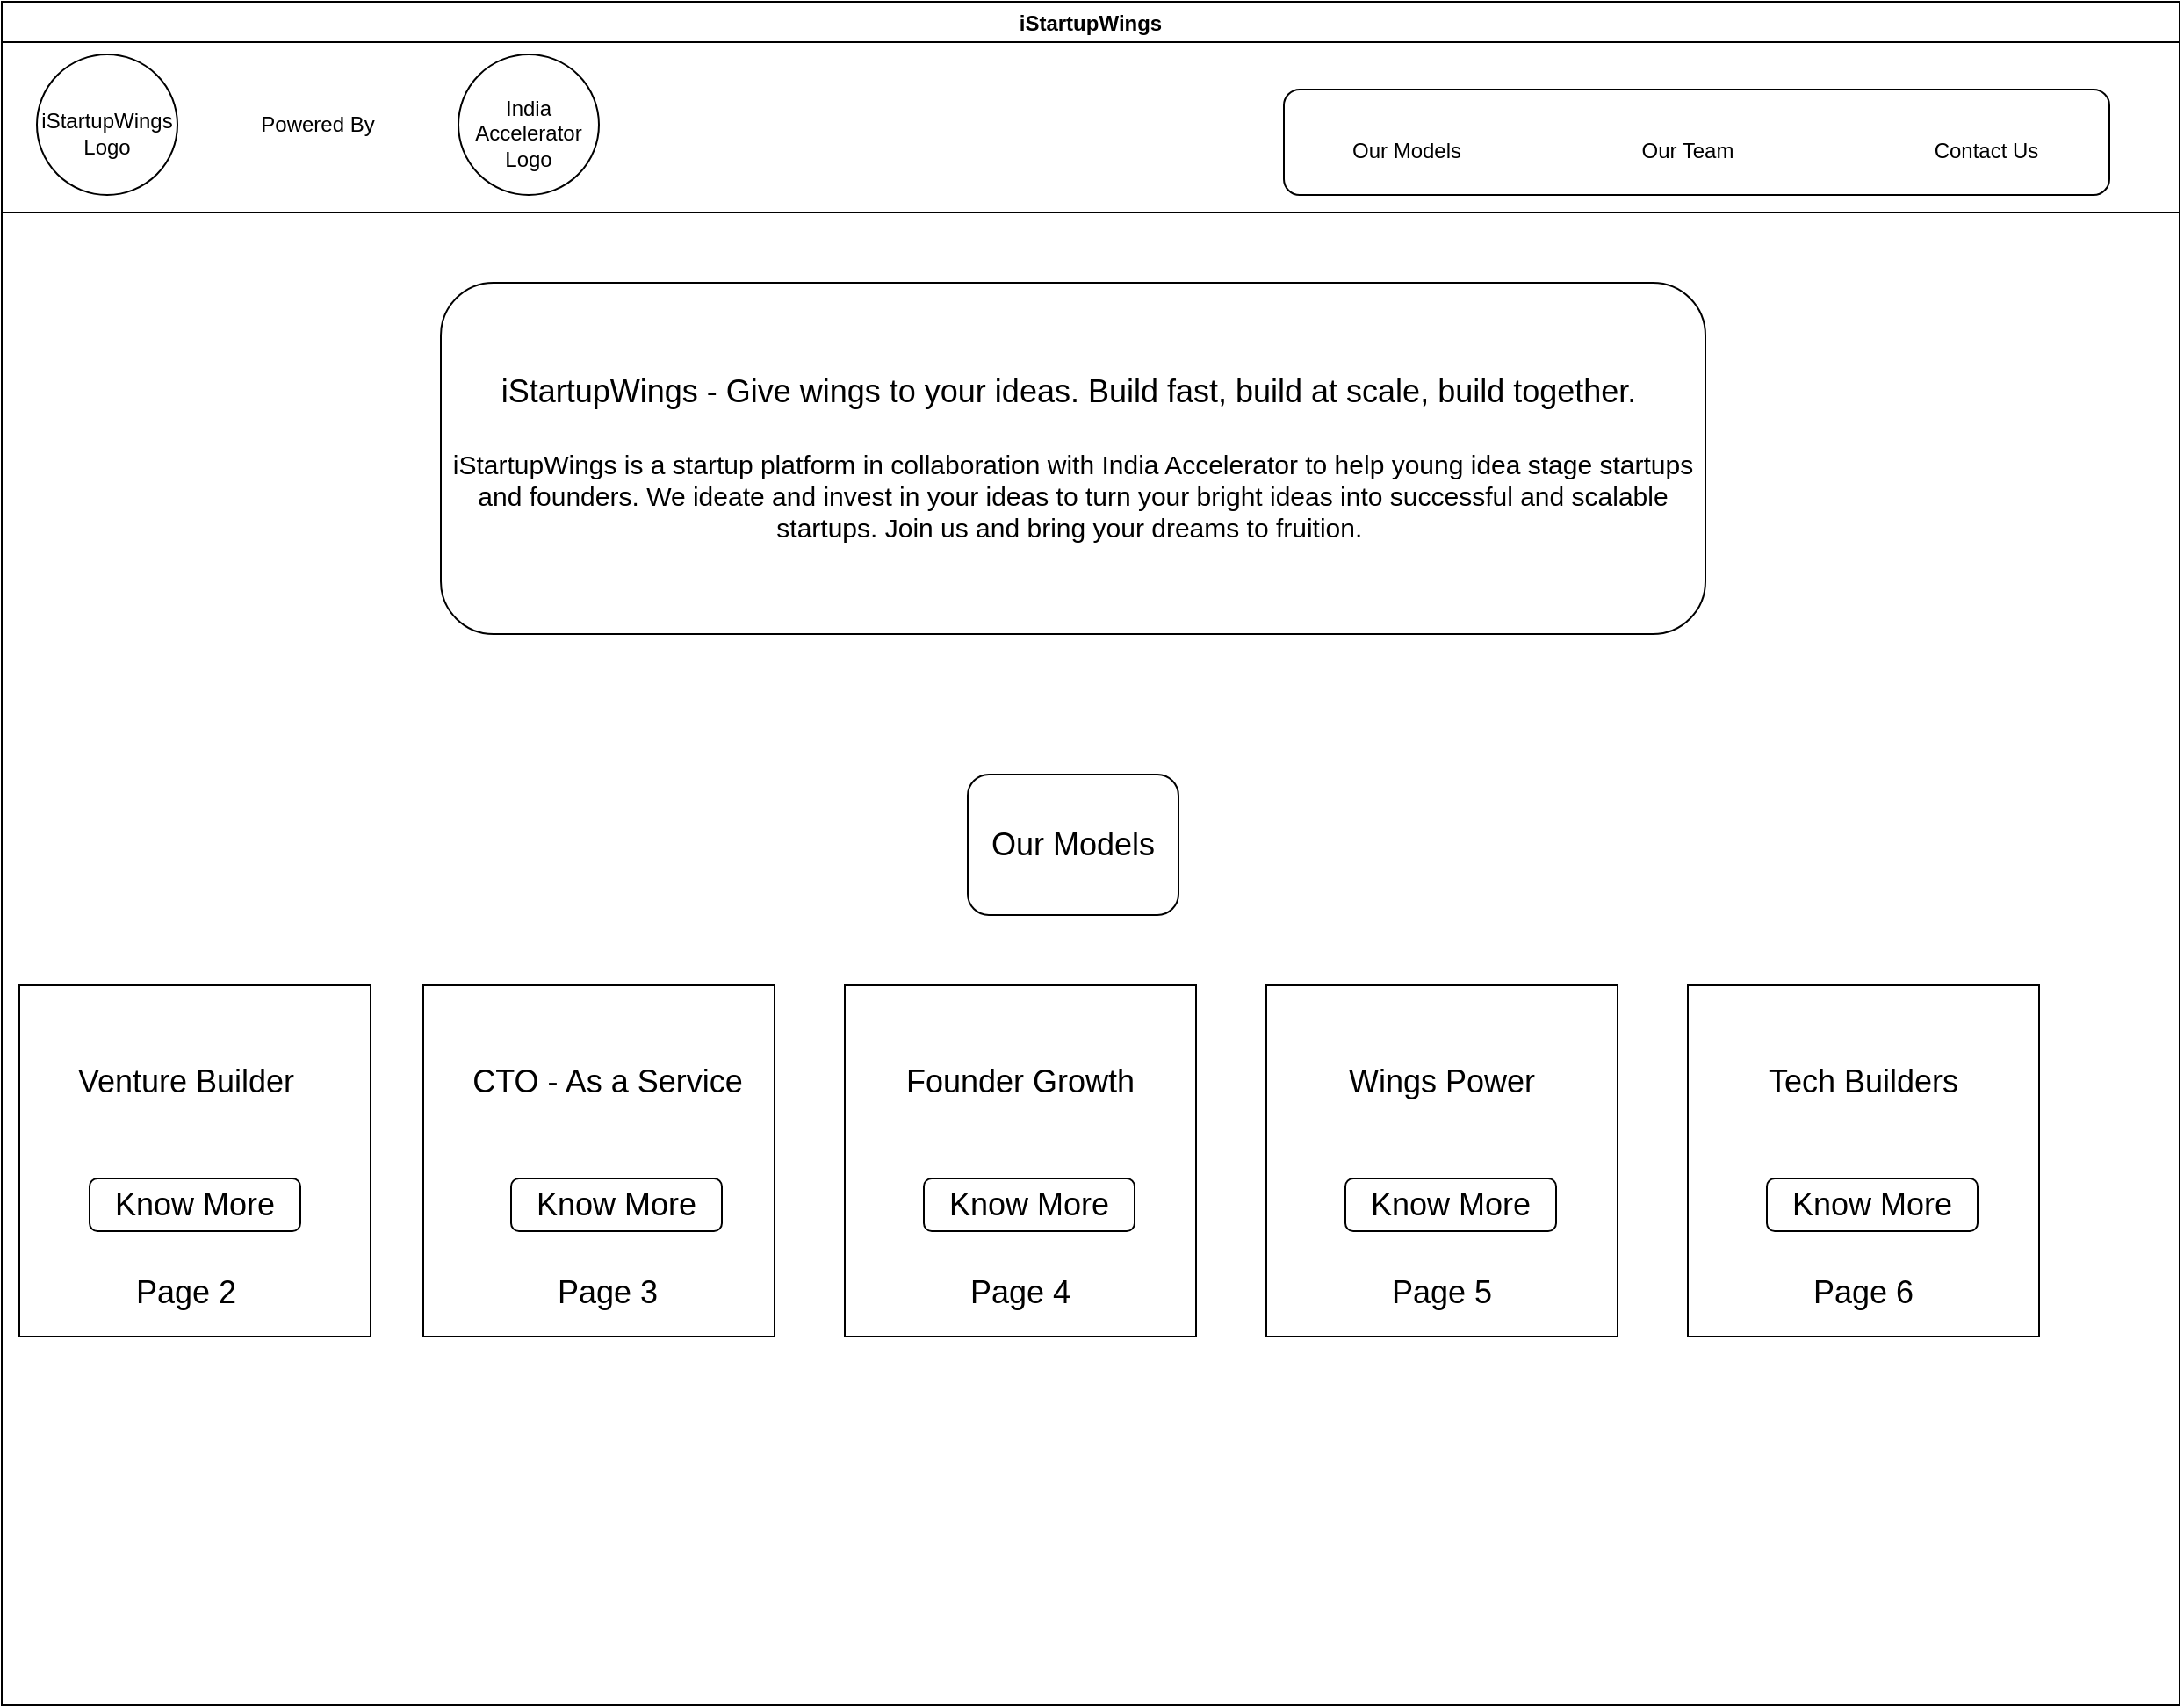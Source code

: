 <mxfile version="16.2.7" type="github" pages="6">
  <diagram id="rbAwEeXNuUjx4V6ViA0t" name="Home Page">
    <mxGraphModel dx="946" dy="646" grid="1" gridSize="10" guides="1" tooltips="1" connect="1" arrows="1" fold="1" page="1" pageScale="1" pageWidth="3300" pageHeight="4681" background="#FFFFFF" math="0" shadow="0">
      <root>
        <mxCell id="0" />
        <mxCell id="1" parent="0" />
        <mxCell id="JtJ2rN92n4heIr2tVQup-1" value="iStartupWings" style="swimlane;" vertex="1" parent="1">
          <mxGeometry x="400" y="160" width="1240" height="970" as="geometry" />
        </mxCell>
        <mxCell id="JtJ2rN92n4heIr2tVQup-4" value="" style="ellipse;whiteSpace=wrap;html=1;aspect=fixed;" vertex="1" parent="JtJ2rN92n4heIr2tVQup-1">
          <mxGeometry x="20" y="30" width="80" height="80" as="geometry" />
        </mxCell>
        <mxCell id="JtJ2rN92n4heIr2tVQup-5" value="iStartupWings Logo" style="text;html=1;strokeColor=none;fillColor=none;align=center;verticalAlign=middle;whiteSpace=wrap;rounded=0;" vertex="1" parent="JtJ2rN92n4heIr2tVQup-1">
          <mxGeometry x="30" y="60" width="60" height="30" as="geometry" />
        </mxCell>
        <mxCell id="JtJ2rN92n4heIr2tVQup-6" value="Powered By" style="text;html=1;strokeColor=none;fillColor=none;align=center;verticalAlign=middle;whiteSpace=wrap;rounded=0;" vertex="1" parent="JtJ2rN92n4heIr2tVQup-1">
          <mxGeometry x="130" y="55" width="100" height="30" as="geometry" />
        </mxCell>
        <mxCell id="JtJ2rN92n4heIr2tVQup-7" value="" style="ellipse;whiteSpace=wrap;html=1;aspect=fixed;" vertex="1" parent="JtJ2rN92n4heIr2tVQup-1">
          <mxGeometry x="260" y="30" width="80" height="80" as="geometry" />
        </mxCell>
        <mxCell id="JtJ2rN92n4heIr2tVQup-8" value="India Accelerator Logo" style="text;html=1;strokeColor=none;fillColor=none;align=center;verticalAlign=middle;whiteSpace=wrap;rounded=0;" vertex="1" parent="JtJ2rN92n4heIr2tVQup-1">
          <mxGeometry x="270" y="60" width="60" height="30" as="geometry" />
        </mxCell>
        <mxCell id="JtJ2rN92n4heIr2tVQup-9" value="" style="rounded=1;whiteSpace=wrap;html=1;" vertex="1" parent="JtJ2rN92n4heIr2tVQup-1">
          <mxGeometry x="730" y="50" width="470" height="60" as="geometry" />
        </mxCell>
        <mxCell id="JtJ2rN92n4heIr2tVQup-10" value="Our Models" style="text;html=1;strokeColor=none;fillColor=none;align=center;verticalAlign=middle;whiteSpace=wrap;rounded=0;" vertex="1" parent="JtJ2rN92n4heIr2tVQup-1">
          <mxGeometry x="750" y="70" width="100" height="30" as="geometry" />
        </mxCell>
        <mxCell id="JtJ2rN92n4heIr2tVQup-11" value="Our Team" style="text;html=1;strokeColor=none;fillColor=none;align=center;verticalAlign=middle;whiteSpace=wrap;rounded=0;" vertex="1" parent="JtJ2rN92n4heIr2tVQup-1">
          <mxGeometry x="910" y="70" width="100" height="30" as="geometry" />
        </mxCell>
        <mxCell id="JtJ2rN92n4heIr2tVQup-12" value="Contact Us" style="text;html=1;strokeColor=none;fillColor=none;align=center;verticalAlign=middle;whiteSpace=wrap;rounded=0;" vertex="1" parent="JtJ2rN92n4heIr2tVQup-1">
          <mxGeometry x="1080" y="70" width="100" height="30" as="geometry" />
        </mxCell>
        <mxCell id="JtJ2rN92n4heIr2tVQup-13" value="&lt;div style=&quot;font-size: 18px&quot;&gt;&lt;font style=&quot;font-size: 18px&quot;&gt;iStartupWings - Give wings to your ideas. Build fast, build at scale, build together.&amp;nbsp;&lt;/font&gt;&lt;/div&gt;&lt;div style=&quot;font-size: 18px&quot;&gt;&lt;font style=&quot;font-size: 18px&quot;&gt;&lt;br&gt;&lt;/font&gt;&lt;/div&gt;&lt;div style=&quot;font-size: 15px&quot;&gt;&lt;font style=&quot;font-size: 15px&quot;&gt;iStartupWings is a startup platform in collaboration with India Accelerator to help young idea stage startups and founders. We ideate and invest in your ideas to turn your bright ideas into successful and scalable startups. Join us and bring your dreams to fruition.&amp;nbsp;&lt;/font&gt;&lt;/div&gt;" style="rounded=1;whiteSpace=wrap;html=1;" vertex="1" parent="JtJ2rN92n4heIr2tVQup-1">
          <mxGeometry x="250" y="160" width="720" height="200" as="geometry" />
        </mxCell>
        <mxCell id="JtJ2rN92n4heIr2tVQup-14" value="Our Models" style="rounded=1;whiteSpace=wrap;html=1;fontSize=18;" vertex="1" parent="JtJ2rN92n4heIr2tVQup-1">
          <mxGeometry x="550" y="440" width="120" height="80" as="geometry" />
        </mxCell>
        <mxCell id="JtJ2rN92n4heIr2tVQup-15" value="" style="whiteSpace=wrap;html=1;aspect=fixed;fontSize=18;" vertex="1" parent="JtJ2rN92n4heIr2tVQup-1">
          <mxGeometry x="10" y="560" width="200" height="200" as="geometry" />
        </mxCell>
        <mxCell id="JtJ2rN92n4heIr2tVQup-16" value="" style="whiteSpace=wrap;html=1;aspect=fixed;fontSize=18;" vertex="1" parent="JtJ2rN92n4heIr2tVQup-1">
          <mxGeometry x="240" y="560" width="200" height="200" as="geometry" />
        </mxCell>
        <mxCell id="JtJ2rN92n4heIr2tVQup-17" value="" style="whiteSpace=wrap;html=1;aspect=fixed;fontSize=18;" vertex="1" parent="JtJ2rN92n4heIr2tVQup-1">
          <mxGeometry x="480" y="560" width="200" height="200" as="geometry" />
        </mxCell>
        <mxCell id="JtJ2rN92n4heIr2tVQup-18" value="" style="whiteSpace=wrap;html=1;aspect=fixed;fontSize=18;" vertex="1" parent="JtJ2rN92n4heIr2tVQup-1">
          <mxGeometry x="720" y="560" width="200" height="200" as="geometry" />
        </mxCell>
        <mxCell id="JtJ2rN92n4heIr2tVQup-19" value="" style="whiteSpace=wrap;html=1;aspect=fixed;fontSize=18;" vertex="1" parent="JtJ2rN92n4heIr2tVQup-1">
          <mxGeometry x="960" y="560" width="200" height="200" as="geometry" />
        </mxCell>
        <mxCell id="JtJ2rN92n4heIr2tVQup-20" value="Venture Builder" style="text;html=1;strokeColor=none;fillColor=none;align=center;verticalAlign=middle;whiteSpace=wrap;rounded=0;fontSize=18;" vertex="1" parent="JtJ2rN92n4heIr2tVQup-1">
          <mxGeometry x="20" y="600" width="170" height="30" as="geometry" />
        </mxCell>
        <mxCell id="JtJ2rN92n4heIr2tVQup-21" value="Know More" style="rounded=1;whiteSpace=wrap;html=1;fontSize=18;" vertex="1" parent="JtJ2rN92n4heIr2tVQup-1">
          <mxGeometry x="50" y="670" width="120" height="30" as="geometry" />
        </mxCell>
        <mxCell id="JtJ2rN92n4heIr2tVQup-22" value="Page 2" style="text;html=1;strokeColor=none;fillColor=none;align=center;verticalAlign=middle;whiteSpace=wrap;rounded=0;fontSize=18;" vertex="1" parent="JtJ2rN92n4heIr2tVQup-1">
          <mxGeometry x="70" y="720" width="70" height="30" as="geometry" />
        </mxCell>
        <mxCell id="JtJ2rN92n4heIr2tVQup-23" value="CTO - As a Service" style="text;html=1;strokeColor=none;fillColor=none;align=center;verticalAlign=middle;whiteSpace=wrap;rounded=0;fontSize=18;" vertex="1" parent="JtJ2rN92n4heIr2tVQup-1">
          <mxGeometry x="260" y="600" width="170" height="30" as="geometry" />
        </mxCell>
        <mxCell id="JtJ2rN92n4heIr2tVQup-24" value="Know More" style="rounded=1;whiteSpace=wrap;html=1;fontSize=18;" vertex="1" parent="JtJ2rN92n4heIr2tVQup-1">
          <mxGeometry x="290" y="670" width="120" height="30" as="geometry" />
        </mxCell>
        <mxCell id="JtJ2rN92n4heIr2tVQup-25" value="Page 3" style="text;html=1;strokeColor=none;fillColor=none;align=center;verticalAlign=middle;whiteSpace=wrap;rounded=0;fontSize=18;" vertex="1" parent="JtJ2rN92n4heIr2tVQup-1">
          <mxGeometry x="310" y="720" width="70" height="30" as="geometry" />
        </mxCell>
        <mxCell id="JtJ2rN92n4heIr2tVQup-26" value="Founder Growth" style="text;html=1;strokeColor=none;fillColor=none;align=center;verticalAlign=middle;whiteSpace=wrap;rounded=0;fontSize=18;" vertex="1" parent="JtJ2rN92n4heIr2tVQup-1">
          <mxGeometry x="495" y="600" width="170" height="30" as="geometry" />
        </mxCell>
        <mxCell id="JtJ2rN92n4heIr2tVQup-27" value="Know More" style="rounded=1;whiteSpace=wrap;html=1;fontSize=18;" vertex="1" parent="JtJ2rN92n4heIr2tVQup-1">
          <mxGeometry x="525" y="670" width="120" height="30" as="geometry" />
        </mxCell>
        <mxCell id="JtJ2rN92n4heIr2tVQup-28" value="Page 4" style="text;html=1;strokeColor=none;fillColor=none;align=center;verticalAlign=middle;whiteSpace=wrap;rounded=0;fontSize=18;" vertex="1" parent="JtJ2rN92n4heIr2tVQup-1">
          <mxGeometry x="545" y="720" width="70" height="30" as="geometry" />
        </mxCell>
        <mxCell id="JtJ2rN92n4heIr2tVQup-29" value="Wings Power" style="text;html=1;strokeColor=none;fillColor=none;align=center;verticalAlign=middle;whiteSpace=wrap;rounded=0;fontSize=18;" vertex="1" parent="JtJ2rN92n4heIr2tVQup-1">
          <mxGeometry x="735" y="600" width="170" height="30" as="geometry" />
        </mxCell>
        <mxCell id="JtJ2rN92n4heIr2tVQup-30" value="Know More" style="rounded=1;whiteSpace=wrap;html=1;fontSize=18;" vertex="1" parent="JtJ2rN92n4heIr2tVQup-1">
          <mxGeometry x="765" y="670" width="120" height="30" as="geometry" />
        </mxCell>
        <mxCell id="JtJ2rN92n4heIr2tVQup-31" value="Page 5" style="text;html=1;strokeColor=none;fillColor=none;align=center;verticalAlign=middle;whiteSpace=wrap;rounded=0;fontSize=18;" vertex="1" parent="JtJ2rN92n4heIr2tVQup-1">
          <mxGeometry x="785" y="720" width="70" height="30" as="geometry" />
        </mxCell>
        <mxCell id="JtJ2rN92n4heIr2tVQup-32" value="Tech Builders" style="text;html=1;strokeColor=none;fillColor=none;align=center;verticalAlign=middle;whiteSpace=wrap;rounded=0;fontSize=18;" vertex="1" parent="JtJ2rN92n4heIr2tVQup-1">
          <mxGeometry x="975" y="600" width="170" height="30" as="geometry" />
        </mxCell>
        <mxCell id="JtJ2rN92n4heIr2tVQup-33" value="Know More" style="rounded=1;whiteSpace=wrap;html=1;fontSize=18;" vertex="1" parent="JtJ2rN92n4heIr2tVQup-1">
          <mxGeometry x="1005" y="670" width="120" height="30" as="geometry" />
        </mxCell>
        <mxCell id="JtJ2rN92n4heIr2tVQup-34" value="Page 6" style="text;html=1;strokeColor=none;fillColor=none;align=center;verticalAlign=middle;whiteSpace=wrap;rounded=0;fontSize=18;" vertex="1" parent="JtJ2rN92n4heIr2tVQup-1">
          <mxGeometry x="1025" y="720" width="70" height="30" as="geometry" />
        </mxCell>
        <mxCell id="JtJ2rN92n4heIr2tVQup-3" value="" style="endArrow=none;html=1;rounded=0;" edge="1" parent="1">
          <mxGeometry width="50" height="50" relative="1" as="geometry">
            <mxPoint x="400" y="280" as="sourcePoint" />
            <mxPoint x="1640" y="280" as="targetPoint" />
          </mxGeometry>
        </mxCell>
      </root>
    </mxGraphModel>
  </diagram>
  <diagram id="kBw9785612ClEkIWHWKO" name="Venture Builder">
    <mxGraphModel dx="946" dy="646" grid="1" gridSize="10" guides="1" tooltips="1" connect="1" arrows="1" fold="1" page="1" pageScale="1" pageWidth="3300" pageHeight="4681" math="0" shadow="0">
      <root>
        <mxCell id="-XawZFPsfkbd31cXzt6R-0" />
        <mxCell id="-XawZFPsfkbd31cXzt6R-1" parent="-XawZFPsfkbd31cXzt6R-0" />
        <mxCell id="TUGtd-KSBLQ66YEcIt8C-0" value="iStartupWings" style="swimlane;" vertex="1" parent="-XawZFPsfkbd31cXzt6R-1">
          <mxGeometry x="400" y="160" width="1240" height="970" as="geometry" />
        </mxCell>
        <mxCell id="TUGtd-KSBLQ66YEcIt8C-1" value="" style="ellipse;whiteSpace=wrap;html=1;aspect=fixed;" vertex="1" parent="TUGtd-KSBLQ66YEcIt8C-0">
          <mxGeometry x="20" y="30" width="80" height="80" as="geometry" />
        </mxCell>
        <mxCell id="TUGtd-KSBLQ66YEcIt8C-2" value="iStartupWings Logo" style="text;html=1;strokeColor=none;fillColor=none;align=center;verticalAlign=middle;whiteSpace=wrap;rounded=0;" vertex="1" parent="TUGtd-KSBLQ66YEcIt8C-0">
          <mxGeometry x="30" y="60" width="60" height="30" as="geometry" />
        </mxCell>
        <mxCell id="TUGtd-KSBLQ66YEcIt8C-3" value="Powered By" style="text;html=1;strokeColor=none;fillColor=none;align=center;verticalAlign=middle;whiteSpace=wrap;rounded=0;" vertex="1" parent="TUGtd-KSBLQ66YEcIt8C-0">
          <mxGeometry x="130" y="55" width="100" height="30" as="geometry" />
        </mxCell>
        <mxCell id="TUGtd-KSBLQ66YEcIt8C-4" value="" style="ellipse;whiteSpace=wrap;html=1;aspect=fixed;" vertex="1" parent="TUGtd-KSBLQ66YEcIt8C-0">
          <mxGeometry x="260" y="30" width="80" height="80" as="geometry" />
        </mxCell>
        <mxCell id="TUGtd-KSBLQ66YEcIt8C-5" value="India Accelerator Logo" style="text;html=1;strokeColor=none;fillColor=none;align=center;verticalAlign=middle;whiteSpace=wrap;rounded=0;" vertex="1" parent="TUGtd-KSBLQ66YEcIt8C-0">
          <mxGeometry x="270" y="60" width="60" height="30" as="geometry" />
        </mxCell>
        <mxCell id="TUGtd-KSBLQ66YEcIt8C-6" value="" style="rounded=1;whiteSpace=wrap;html=1;" vertex="1" parent="TUGtd-KSBLQ66YEcIt8C-0">
          <mxGeometry x="730" y="50" width="470" height="60" as="geometry" />
        </mxCell>
        <mxCell id="TUGtd-KSBLQ66YEcIt8C-7" value="Home" style="text;html=1;strokeColor=none;fillColor=none;align=center;verticalAlign=middle;whiteSpace=wrap;rounded=0;" vertex="1" parent="TUGtd-KSBLQ66YEcIt8C-0">
          <mxGeometry x="750" y="70" width="100" height="30" as="geometry" />
        </mxCell>
        <mxCell id="TUGtd-KSBLQ66YEcIt8C-8" value="Our Team" style="text;html=1;strokeColor=none;fillColor=none;align=center;verticalAlign=middle;whiteSpace=wrap;rounded=0;" vertex="1" parent="TUGtd-KSBLQ66YEcIt8C-0">
          <mxGeometry x="910" y="70" width="100" height="30" as="geometry" />
        </mxCell>
        <mxCell id="TUGtd-KSBLQ66YEcIt8C-9" value="Contact Us" style="text;html=1;strokeColor=none;fillColor=none;align=center;verticalAlign=middle;whiteSpace=wrap;rounded=0;" vertex="1" parent="TUGtd-KSBLQ66YEcIt8C-0">
          <mxGeometry x="1080" y="70" width="100" height="30" as="geometry" />
        </mxCell>
        <mxCell id="TUGtd-KSBLQ66YEcIt8C-10" value="&lt;div&gt;&lt;div&gt;&lt;span style=&quot;font-size: 18px&quot;&gt;Venture Builder Model&amp;nbsp;&lt;/span&gt;&lt;/div&gt;&lt;div&gt;&lt;span style=&quot;font-size: 18px&quot;&gt;&lt;br&gt;&lt;/span&gt;&lt;/div&gt;&lt;div&gt;&lt;span style=&quot;font-size: 18px&quot;&gt;Let us be part of your startup journey in every way from Day 1. We will invest our energy and our resources to co-found your venture with you. You bring in your resources and we bring in ours and we go in equal partners to build something beautiful and valuable.&amp;nbsp;&lt;/span&gt;&lt;/div&gt;&lt;div&gt;&lt;span style=&quot;font-size: 18px&quot;&gt;&lt;br&gt;&lt;/span&gt;&lt;/div&gt;&lt;div&gt;&lt;span style=&quot;font-size: 18px&quot;&gt;Best For - Idea Stage Startups&lt;/span&gt;&lt;/div&gt;&lt;/div&gt;" style="rounded=1;whiteSpace=wrap;html=1;" vertex="1" parent="TUGtd-KSBLQ66YEcIt8C-0">
          <mxGeometry x="250" y="160" width="720" height="200" as="geometry" />
        </mxCell>
        <mxCell id="TUGtd-KSBLQ66YEcIt8C-18" value="Submit Interest" style="rounded=1;whiteSpace=wrap;html=1;fontSize=18;" vertex="1" parent="TUGtd-KSBLQ66YEcIt8C-0">
          <mxGeometry x="540" y="440" width="140" height="30" as="geometry" />
        </mxCell>
        <mxCell id="TUGtd-KSBLQ66YEcIt8C-19" value="Page 7" style="text;html=1;strokeColor=none;fillColor=none;align=center;verticalAlign=middle;whiteSpace=wrap;rounded=0;fontSize=18;" vertex="1" parent="TUGtd-KSBLQ66YEcIt8C-0">
          <mxGeometry x="585" y="490" width="70" height="30" as="geometry" />
        </mxCell>
        <mxCell id="TUGtd-KSBLQ66YEcIt8C-32" value="" style="endArrow=none;html=1;rounded=0;" edge="1" parent="-XawZFPsfkbd31cXzt6R-1">
          <mxGeometry width="50" height="50" relative="1" as="geometry">
            <mxPoint x="400" y="280" as="sourcePoint" />
            <mxPoint x="1640" y="280" as="targetPoint" />
          </mxGeometry>
        </mxCell>
      </root>
    </mxGraphModel>
  </diagram>
  <diagram id="pOjctjGr3d-DTDdJaB1w" name="CTO As A Service">
    <mxGraphModel dx="946" dy="646" grid="1" gridSize="10" guides="1" tooltips="1" connect="1" arrows="1" fold="1" page="1" pageScale="1" pageWidth="3300" pageHeight="4681" math="0" shadow="0">
      <root>
        <mxCell id="6SK58al76nWCaRZFAXIG-0" />
        <mxCell id="6SK58al76nWCaRZFAXIG-1" parent="6SK58al76nWCaRZFAXIG-0" />
        <mxCell id="JKZrnRIAe60_HpN_opUd-0" value="iStartupWings" style="swimlane;" vertex="1" parent="6SK58al76nWCaRZFAXIG-1">
          <mxGeometry x="400" y="160" width="1240" height="970" as="geometry" />
        </mxCell>
        <mxCell id="JKZrnRIAe60_HpN_opUd-1" value="" style="ellipse;whiteSpace=wrap;html=1;aspect=fixed;" vertex="1" parent="JKZrnRIAe60_HpN_opUd-0">
          <mxGeometry x="20" y="30" width="80" height="80" as="geometry" />
        </mxCell>
        <mxCell id="JKZrnRIAe60_HpN_opUd-2" value="iStartupWings Logo" style="text;html=1;strokeColor=none;fillColor=none;align=center;verticalAlign=middle;whiteSpace=wrap;rounded=0;" vertex="1" parent="JKZrnRIAe60_HpN_opUd-0">
          <mxGeometry x="30" y="60" width="60" height="30" as="geometry" />
        </mxCell>
        <mxCell id="JKZrnRIAe60_HpN_opUd-3" value="Powered By" style="text;html=1;strokeColor=none;fillColor=none;align=center;verticalAlign=middle;whiteSpace=wrap;rounded=0;" vertex="1" parent="JKZrnRIAe60_HpN_opUd-0">
          <mxGeometry x="130" y="55" width="100" height="30" as="geometry" />
        </mxCell>
        <mxCell id="JKZrnRIAe60_HpN_opUd-4" value="" style="ellipse;whiteSpace=wrap;html=1;aspect=fixed;" vertex="1" parent="JKZrnRIAe60_HpN_opUd-0">
          <mxGeometry x="260" y="30" width="80" height="80" as="geometry" />
        </mxCell>
        <mxCell id="JKZrnRIAe60_HpN_opUd-5" value="India Accelerator Logo" style="text;html=1;strokeColor=none;fillColor=none;align=center;verticalAlign=middle;whiteSpace=wrap;rounded=0;" vertex="1" parent="JKZrnRIAe60_HpN_opUd-0">
          <mxGeometry x="270" y="60" width="60" height="30" as="geometry" />
        </mxCell>
        <mxCell id="JKZrnRIAe60_HpN_opUd-6" value="" style="rounded=1;whiteSpace=wrap;html=1;" vertex="1" parent="JKZrnRIAe60_HpN_opUd-0">
          <mxGeometry x="730" y="50" width="470" height="60" as="geometry" />
        </mxCell>
        <mxCell id="JKZrnRIAe60_HpN_opUd-7" value="Home" style="text;html=1;strokeColor=none;fillColor=none;align=center;verticalAlign=middle;whiteSpace=wrap;rounded=0;" vertex="1" parent="JKZrnRIAe60_HpN_opUd-0">
          <mxGeometry x="750" y="70" width="100" height="30" as="geometry" />
        </mxCell>
        <mxCell id="JKZrnRIAe60_HpN_opUd-8" value="Our Team" style="text;html=1;strokeColor=none;fillColor=none;align=center;verticalAlign=middle;whiteSpace=wrap;rounded=0;" vertex="1" parent="JKZrnRIAe60_HpN_opUd-0">
          <mxGeometry x="910" y="70" width="100" height="30" as="geometry" />
        </mxCell>
        <mxCell id="JKZrnRIAe60_HpN_opUd-9" value="Contact Us" style="text;html=1;strokeColor=none;fillColor=none;align=center;verticalAlign=middle;whiteSpace=wrap;rounded=0;" vertex="1" parent="JKZrnRIAe60_HpN_opUd-0">
          <mxGeometry x="1080" y="70" width="100" height="30" as="geometry" />
        </mxCell>
        <mxCell id="JKZrnRIAe60_HpN_opUd-10" value="&lt;div&gt;&lt;span style=&quot;font-size: 18px&quot;&gt;&amp;nbsp;CTO As A Service Model&lt;/span&gt;&lt;/div&gt;&lt;div&gt;&lt;span style=&quot;font-size: 18px&quot;&gt;&lt;br&gt;&lt;/span&gt;&lt;/div&gt;&lt;div&gt;&lt;span style=&quot;font-size: 18px&quot;&gt;You have an idea. You are the CEO. You have done some work or could be at an idea stage.But Tech is a black hole? Struggling to decide the tech stack? Or Maybe you are still unclear on the product? Let us come in and be your CTO and take those worries away.&amp;nbsp;&lt;/span&gt;&lt;/div&gt;&lt;div&gt;&lt;span style=&quot;font-size: 18px&quot;&gt;&lt;br&gt;&lt;/span&gt;&lt;/div&gt;&lt;div&gt;&lt;span style=&quot;font-size: 18px&quot;&gt;Best For - Idea Stage Startups or even a little later&lt;/span&gt;&lt;/div&gt;" style="rounded=1;whiteSpace=wrap;html=1;" vertex="1" parent="JKZrnRIAe60_HpN_opUd-0">
          <mxGeometry x="250" y="160" width="720" height="200" as="geometry" />
        </mxCell>
        <mxCell id="JKZrnRIAe60_HpN_opUd-11" value="Submit Interest" style="rounded=1;whiteSpace=wrap;html=1;fontSize=18;" vertex="1" parent="JKZrnRIAe60_HpN_opUd-0">
          <mxGeometry x="540" y="440" width="140" height="30" as="geometry" />
        </mxCell>
        <mxCell id="JKZrnRIAe60_HpN_opUd-12" value="Page 8" style="text;html=1;strokeColor=none;fillColor=none;align=center;verticalAlign=middle;whiteSpace=wrap;rounded=0;fontSize=18;" vertex="1" parent="JKZrnRIAe60_HpN_opUd-0">
          <mxGeometry x="585" y="490" width="70" height="30" as="geometry" />
        </mxCell>
        <mxCell id="JKZrnRIAe60_HpN_opUd-13" value="" style="endArrow=none;html=1;rounded=0;" edge="1" parent="6SK58al76nWCaRZFAXIG-1">
          <mxGeometry width="50" height="50" relative="1" as="geometry">
            <mxPoint x="400" y="280" as="sourcePoint" />
            <mxPoint x="1640" y="280" as="targetPoint" />
          </mxGeometry>
        </mxCell>
      </root>
    </mxGraphModel>
  </diagram>
  <diagram id="lMDC_MjRiKJZWeScFvBz" name="Founder Growth">
    <mxGraphModel dx="946" dy="646" grid="1" gridSize="10" guides="1" tooltips="1" connect="1" arrows="1" fold="1" page="1" pageScale="1" pageWidth="3300" pageHeight="4681" math="0" shadow="0">
      <root>
        <mxCell id="NmCbIwwX7zv49qnfLt6s-0" />
        <mxCell id="NmCbIwwX7zv49qnfLt6s-1" parent="NmCbIwwX7zv49qnfLt6s-0" />
        <mxCell id="bi2NAntGXiNcKNLHcgWN-0" value="iStartupWings" style="swimlane;" vertex="1" parent="NmCbIwwX7zv49qnfLt6s-1">
          <mxGeometry x="400" y="160" width="1240" height="970" as="geometry" />
        </mxCell>
        <mxCell id="bi2NAntGXiNcKNLHcgWN-1" value="" style="ellipse;whiteSpace=wrap;html=1;aspect=fixed;" vertex="1" parent="bi2NAntGXiNcKNLHcgWN-0">
          <mxGeometry x="20" y="30" width="80" height="80" as="geometry" />
        </mxCell>
        <mxCell id="bi2NAntGXiNcKNLHcgWN-2" value="iStartupWings Logo" style="text;html=1;strokeColor=none;fillColor=none;align=center;verticalAlign=middle;whiteSpace=wrap;rounded=0;" vertex="1" parent="bi2NAntGXiNcKNLHcgWN-0">
          <mxGeometry x="30" y="60" width="60" height="30" as="geometry" />
        </mxCell>
        <mxCell id="bi2NAntGXiNcKNLHcgWN-3" value="Powered By" style="text;html=1;strokeColor=none;fillColor=none;align=center;verticalAlign=middle;whiteSpace=wrap;rounded=0;" vertex="1" parent="bi2NAntGXiNcKNLHcgWN-0">
          <mxGeometry x="130" y="55" width="100" height="30" as="geometry" />
        </mxCell>
        <mxCell id="bi2NAntGXiNcKNLHcgWN-4" value="" style="ellipse;whiteSpace=wrap;html=1;aspect=fixed;" vertex="1" parent="bi2NAntGXiNcKNLHcgWN-0">
          <mxGeometry x="260" y="30" width="80" height="80" as="geometry" />
        </mxCell>
        <mxCell id="bi2NAntGXiNcKNLHcgWN-5" value="India Accelerator Logo" style="text;html=1;strokeColor=none;fillColor=none;align=center;verticalAlign=middle;whiteSpace=wrap;rounded=0;" vertex="1" parent="bi2NAntGXiNcKNLHcgWN-0">
          <mxGeometry x="270" y="60" width="60" height="30" as="geometry" />
        </mxCell>
        <mxCell id="bi2NAntGXiNcKNLHcgWN-6" value="" style="rounded=1;whiteSpace=wrap;html=1;" vertex="1" parent="bi2NAntGXiNcKNLHcgWN-0">
          <mxGeometry x="730" y="50" width="470" height="60" as="geometry" />
        </mxCell>
        <mxCell id="bi2NAntGXiNcKNLHcgWN-7" value="Home" style="text;html=1;strokeColor=none;fillColor=none;align=center;verticalAlign=middle;whiteSpace=wrap;rounded=0;" vertex="1" parent="bi2NAntGXiNcKNLHcgWN-0">
          <mxGeometry x="750" y="70" width="100" height="30" as="geometry" />
        </mxCell>
        <mxCell id="bi2NAntGXiNcKNLHcgWN-8" value="Our Team" style="text;html=1;strokeColor=none;fillColor=none;align=center;verticalAlign=middle;whiteSpace=wrap;rounded=0;" vertex="1" parent="bi2NAntGXiNcKNLHcgWN-0">
          <mxGeometry x="910" y="70" width="100" height="30" as="geometry" />
        </mxCell>
        <mxCell id="bi2NAntGXiNcKNLHcgWN-9" value="Contact Us" style="text;html=1;strokeColor=none;fillColor=none;align=center;verticalAlign=middle;whiteSpace=wrap;rounded=0;" vertex="1" parent="bi2NAntGXiNcKNLHcgWN-0">
          <mxGeometry x="1080" y="70" width="100" height="30" as="geometry" />
        </mxCell>
        <mxCell id="bi2NAntGXiNcKNLHcgWN-10" value="&lt;div&gt;&lt;span style=&quot;font-size: 18px&quot;&gt;Founder Growth Model&lt;/span&gt;&lt;/div&gt;&lt;div&gt;&lt;span style=&quot;font-size: 18px&quot;&gt;&lt;br&gt;&lt;/span&gt;&lt;/div&gt;&lt;div&gt;&lt;span style=&quot;font-size: 18px&quot;&gt;We have our own idea bank as well. And we are looking for committed founders to join us in executing these ideas. Great opportunity to join an existing idea and build the venture from scratch @equity.&lt;/span&gt;&lt;/div&gt;&lt;div&gt;&lt;span style=&quot;font-size: 18px&quot;&gt;&lt;br&gt;&lt;/span&gt;&lt;/div&gt;&lt;div&gt;&lt;span style=&quot;font-size: 18px&quot;&gt;Best For - Young or experienced founders who want to join us in executing stellar ideas.&lt;/span&gt;&lt;/div&gt;" style="rounded=1;whiteSpace=wrap;html=1;" vertex="1" parent="bi2NAntGXiNcKNLHcgWN-0">
          <mxGeometry x="250" y="160" width="720" height="200" as="geometry" />
        </mxCell>
        <mxCell id="bi2NAntGXiNcKNLHcgWN-11" value="Submit Interest" style="rounded=1;whiteSpace=wrap;html=1;fontSize=18;" vertex="1" parent="bi2NAntGXiNcKNLHcgWN-0">
          <mxGeometry x="540" y="440" width="140" height="30" as="geometry" />
        </mxCell>
        <mxCell id="bi2NAntGXiNcKNLHcgWN-12" value="Page 9" style="text;html=1;strokeColor=none;fillColor=none;align=center;verticalAlign=middle;whiteSpace=wrap;rounded=0;fontSize=18;" vertex="1" parent="bi2NAntGXiNcKNLHcgWN-0">
          <mxGeometry x="585" y="490" width="70" height="30" as="geometry" />
        </mxCell>
        <mxCell id="bi2NAntGXiNcKNLHcgWN-13" value="" style="endArrow=none;html=1;rounded=0;" edge="1" parent="NmCbIwwX7zv49qnfLt6s-1">
          <mxGeometry width="50" height="50" relative="1" as="geometry">
            <mxPoint x="400" y="280" as="sourcePoint" />
            <mxPoint x="1640" y="280" as="targetPoint" />
          </mxGeometry>
        </mxCell>
      </root>
    </mxGraphModel>
  </diagram>
  <diagram id="z8GoXHc17XIyJkdJkP8u" name="Wings Power">
    <mxGraphModel dx="946" dy="646" grid="1" gridSize="10" guides="1" tooltips="1" connect="1" arrows="1" fold="1" page="1" pageScale="1" pageWidth="3300" pageHeight="4681" math="0" shadow="0">
      <root>
        <mxCell id="EuSNb4evP0saNQpwbmeL-0" />
        <mxCell id="EuSNb4evP0saNQpwbmeL-1" parent="EuSNb4evP0saNQpwbmeL-0" />
        <mxCell id="c8hUk6EW3_F2KPBmQO67-0" value="iStartupWings" style="swimlane;" vertex="1" parent="EuSNb4evP0saNQpwbmeL-1">
          <mxGeometry x="400" y="160" width="1240" height="970" as="geometry" />
        </mxCell>
        <mxCell id="c8hUk6EW3_F2KPBmQO67-1" value="" style="ellipse;whiteSpace=wrap;html=1;aspect=fixed;" vertex="1" parent="c8hUk6EW3_F2KPBmQO67-0">
          <mxGeometry x="20" y="30" width="80" height="80" as="geometry" />
        </mxCell>
        <mxCell id="c8hUk6EW3_F2KPBmQO67-2" value="iStartupWings Logo" style="text;html=1;strokeColor=none;fillColor=none;align=center;verticalAlign=middle;whiteSpace=wrap;rounded=0;" vertex="1" parent="c8hUk6EW3_F2KPBmQO67-0">
          <mxGeometry x="30" y="60" width="60" height="30" as="geometry" />
        </mxCell>
        <mxCell id="c8hUk6EW3_F2KPBmQO67-3" value="Powered By" style="text;html=1;strokeColor=none;fillColor=none;align=center;verticalAlign=middle;whiteSpace=wrap;rounded=0;" vertex="1" parent="c8hUk6EW3_F2KPBmQO67-0">
          <mxGeometry x="130" y="55" width="100" height="30" as="geometry" />
        </mxCell>
        <mxCell id="c8hUk6EW3_F2KPBmQO67-4" value="" style="ellipse;whiteSpace=wrap;html=1;aspect=fixed;" vertex="1" parent="c8hUk6EW3_F2KPBmQO67-0">
          <mxGeometry x="260" y="30" width="80" height="80" as="geometry" />
        </mxCell>
        <mxCell id="c8hUk6EW3_F2KPBmQO67-5" value="India Accelerator Logo" style="text;html=1;strokeColor=none;fillColor=none;align=center;verticalAlign=middle;whiteSpace=wrap;rounded=0;" vertex="1" parent="c8hUk6EW3_F2KPBmQO67-0">
          <mxGeometry x="270" y="60" width="60" height="30" as="geometry" />
        </mxCell>
        <mxCell id="c8hUk6EW3_F2KPBmQO67-6" value="" style="rounded=1;whiteSpace=wrap;html=1;" vertex="1" parent="c8hUk6EW3_F2KPBmQO67-0">
          <mxGeometry x="730" y="50" width="470" height="60" as="geometry" />
        </mxCell>
        <mxCell id="c8hUk6EW3_F2KPBmQO67-7" value="Home" style="text;html=1;strokeColor=none;fillColor=none;align=center;verticalAlign=middle;whiteSpace=wrap;rounded=0;" vertex="1" parent="c8hUk6EW3_F2KPBmQO67-0">
          <mxGeometry x="750" y="70" width="100" height="30" as="geometry" />
        </mxCell>
        <mxCell id="c8hUk6EW3_F2KPBmQO67-8" value="Our Team" style="text;html=1;strokeColor=none;fillColor=none;align=center;verticalAlign=middle;whiteSpace=wrap;rounded=0;" vertex="1" parent="c8hUk6EW3_F2KPBmQO67-0">
          <mxGeometry x="910" y="70" width="100" height="30" as="geometry" />
        </mxCell>
        <mxCell id="c8hUk6EW3_F2KPBmQO67-9" value="Contact Us" style="text;html=1;strokeColor=none;fillColor=none;align=center;verticalAlign=middle;whiteSpace=wrap;rounded=0;" vertex="1" parent="c8hUk6EW3_F2KPBmQO67-0">
          <mxGeometry x="1080" y="70" width="100" height="30" as="geometry" />
        </mxCell>
        <mxCell id="c8hUk6EW3_F2KPBmQO67-10" value="&lt;div&gt;&lt;span style=&quot;font-size: 18px&quot;&gt;Wings Power&lt;/span&gt;&lt;/div&gt;&lt;div&gt;&lt;span style=&quot;font-size: 18px&quot;&gt;&lt;br&gt;&lt;/span&gt;&lt;/div&gt;&lt;div&gt;&lt;span style=&quot;font-size: 18px&quot;&gt;We have our own studio as well, where we execute our own ideas. Once our babies are ready, we will spin out these startups to independent existing entities. At that point we will need a founder to come on board.&lt;/span&gt;&lt;/div&gt;&lt;div&gt;&lt;span style=&quot;font-size: 18px&quot;&gt;&lt;br&gt;&lt;/span&gt;&lt;/div&gt;&lt;div&gt;&lt;span style=&quot;font-size: 18px&quot;&gt;Best For - Young or experienced founders who want to join us in executing stellar ideas.&lt;/span&gt;&lt;/div&gt;" style="rounded=1;whiteSpace=wrap;html=1;" vertex="1" parent="c8hUk6EW3_F2KPBmQO67-0">
          <mxGeometry x="250" y="160" width="720" height="200" as="geometry" />
        </mxCell>
        <mxCell id="c8hUk6EW3_F2KPBmQO67-11" value="Submit Interest" style="rounded=1;whiteSpace=wrap;html=1;fontSize=18;" vertex="1" parent="c8hUk6EW3_F2KPBmQO67-0">
          <mxGeometry x="540" y="440" width="140" height="30" as="geometry" />
        </mxCell>
        <mxCell id="c8hUk6EW3_F2KPBmQO67-12" value="Page 10" style="text;html=1;strokeColor=none;fillColor=none;align=center;verticalAlign=middle;whiteSpace=wrap;rounded=0;fontSize=18;" vertex="1" parent="c8hUk6EW3_F2KPBmQO67-0">
          <mxGeometry x="570" y="490" width="85" height="30" as="geometry" />
        </mxCell>
        <mxCell id="c8hUk6EW3_F2KPBmQO67-13" value="" style="endArrow=none;html=1;rounded=0;" edge="1" parent="EuSNb4evP0saNQpwbmeL-1">
          <mxGeometry width="50" height="50" relative="1" as="geometry">
            <mxPoint x="400" y="280" as="sourcePoint" />
            <mxPoint x="1640" y="280" as="targetPoint" />
          </mxGeometry>
        </mxCell>
      </root>
    </mxGraphModel>
  </diagram>
  <diagram id="ibuNwPvu73bfPF5M71hK" name="Tech Builders">
    <mxGraphModel dx="946" dy="646" grid="1" gridSize="10" guides="1" tooltips="1" connect="1" arrows="1" fold="1" page="1" pageScale="1" pageWidth="3300" pageHeight="4681" math="0" shadow="0">
      <root>
        <mxCell id="K47KPxbL16VaskrDXbe_-0" />
        <mxCell id="K47KPxbL16VaskrDXbe_-1" parent="K47KPxbL16VaskrDXbe_-0" />
        <mxCell id="-uPpaRfVbvI4ARBJpr8S-0" value="iStartupWings" style="swimlane;" vertex="1" parent="K47KPxbL16VaskrDXbe_-1">
          <mxGeometry x="400" y="160" width="1240" height="970" as="geometry" />
        </mxCell>
        <mxCell id="-uPpaRfVbvI4ARBJpr8S-1" value="" style="ellipse;whiteSpace=wrap;html=1;aspect=fixed;" vertex="1" parent="-uPpaRfVbvI4ARBJpr8S-0">
          <mxGeometry x="20" y="30" width="80" height="80" as="geometry" />
        </mxCell>
        <mxCell id="-uPpaRfVbvI4ARBJpr8S-2" value="iStartupWings Logo" style="text;html=1;strokeColor=none;fillColor=none;align=center;verticalAlign=middle;whiteSpace=wrap;rounded=0;" vertex="1" parent="-uPpaRfVbvI4ARBJpr8S-0">
          <mxGeometry x="30" y="60" width="60" height="30" as="geometry" />
        </mxCell>
        <mxCell id="-uPpaRfVbvI4ARBJpr8S-3" value="Powered By" style="text;html=1;strokeColor=none;fillColor=none;align=center;verticalAlign=middle;whiteSpace=wrap;rounded=0;" vertex="1" parent="-uPpaRfVbvI4ARBJpr8S-0">
          <mxGeometry x="130" y="55" width="100" height="30" as="geometry" />
        </mxCell>
        <mxCell id="-uPpaRfVbvI4ARBJpr8S-4" value="" style="ellipse;whiteSpace=wrap;html=1;aspect=fixed;" vertex="1" parent="-uPpaRfVbvI4ARBJpr8S-0">
          <mxGeometry x="260" y="30" width="80" height="80" as="geometry" />
        </mxCell>
        <mxCell id="-uPpaRfVbvI4ARBJpr8S-5" value="India Accelerator Logo" style="text;html=1;strokeColor=none;fillColor=none;align=center;verticalAlign=middle;whiteSpace=wrap;rounded=0;" vertex="1" parent="-uPpaRfVbvI4ARBJpr8S-0">
          <mxGeometry x="270" y="60" width="60" height="30" as="geometry" />
        </mxCell>
        <mxCell id="-uPpaRfVbvI4ARBJpr8S-6" value="" style="rounded=1;whiteSpace=wrap;html=1;" vertex="1" parent="-uPpaRfVbvI4ARBJpr8S-0">
          <mxGeometry x="730" y="50" width="470" height="60" as="geometry" />
        </mxCell>
        <mxCell id="-uPpaRfVbvI4ARBJpr8S-7" value="Home" style="text;html=1;strokeColor=none;fillColor=none;align=center;verticalAlign=middle;whiteSpace=wrap;rounded=0;" vertex="1" parent="-uPpaRfVbvI4ARBJpr8S-0">
          <mxGeometry x="750" y="70" width="100" height="30" as="geometry" />
        </mxCell>
        <mxCell id="-uPpaRfVbvI4ARBJpr8S-8" value="Our Team" style="text;html=1;strokeColor=none;fillColor=none;align=center;verticalAlign=middle;whiteSpace=wrap;rounded=0;" vertex="1" parent="-uPpaRfVbvI4ARBJpr8S-0">
          <mxGeometry x="910" y="70" width="100" height="30" as="geometry" />
        </mxCell>
        <mxCell id="-uPpaRfVbvI4ARBJpr8S-9" value="Contact Us" style="text;html=1;strokeColor=none;fillColor=none;align=center;verticalAlign=middle;whiteSpace=wrap;rounded=0;" vertex="1" parent="-uPpaRfVbvI4ARBJpr8S-0">
          <mxGeometry x="1080" y="70" width="100" height="30" as="geometry" />
        </mxCell>
        <mxCell id="-uPpaRfVbvI4ARBJpr8S-10" value="&lt;div&gt;&lt;span style=&quot;font-size: 18px&quot;&gt;Tech Builders&lt;/span&gt;&lt;/div&gt;&lt;div&gt;&lt;span style=&quot;font-size: 18px&quot;&gt;&lt;br&gt;&lt;/span&gt;&lt;/div&gt;&lt;div&gt;&lt;span style=&quot;font-size: 18px&quot;&gt;This is our least preferred model, but hey we are here to help in any way possible. If you want us to build your product @cost, let us know and we can come in with our expertise to build it quickly.&lt;/span&gt;&lt;/div&gt;&lt;div&gt;&lt;span style=&quot;font-size: 18px&quot;&gt;&lt;br&gt;&lt;/span&gt;&lt;/div&gt;&lt;div&gt;&lt;span style=&quot;font-size: 18px&quot;&gt;Best For - Any company who is looking to build product at scale and quickly.&lt;/span&gt;&lt;/div&gt;" style="rounded=1;whiteSpace=wrap;html=1;" vertex="1" parent="-uPpaRfVbvI4ARBJpr8S-0">
          <mxGeometry x="250" y="160" width="720" height="200" as="geometry" />
        </mxCell>
        <mxCell id="-uPpaRfVbvI4ARBJpr8S-11" value="Submit Interest" style="rounded=1;whiteSpace=wrap;html=1;fontSize=18;" vertex="1" parent="-uPpaRfVbvI4ARBJpr8S-0">
          <mxGeometry x="540" y="440" width="140" height="30" as="geometry" />
        </mxCell>
        <mxCell id="-uPpaRfVbvI4ARBJpr8S-12" value="Page 11" style="text;html=1;strokeColor=none;fillColor=none;align=center;verticalAlign=middle;whiteSpace=wrap;rounded=0;fontSize=18;" vertex="1" parent="-uPpaRfVbvI4ARBJpr8S-0">
          <mxGeometry x="570" y="490" width="85" height="30" as="geometry" />
        </mxCell>
        <mxCell id="-uPpaRfVbvI4ARBJpr8S-13" value="" style="endArrow=none;html=1;rounded=0;" edge="1" parent="K47KPxbL16VaskrDXbe_-1">
          <mxGeometry width="50" height="50" relative="1" as="geometry">
            <mxPoint x="400" y="280" as="sourcePoint" />
            <mxPoint x="1640" y="280" as="targetPoint" />
          </mxGeometry>
        </mxCell>
      </root>
    </mxGraphModel>
  </diagram>
</mxfile>
